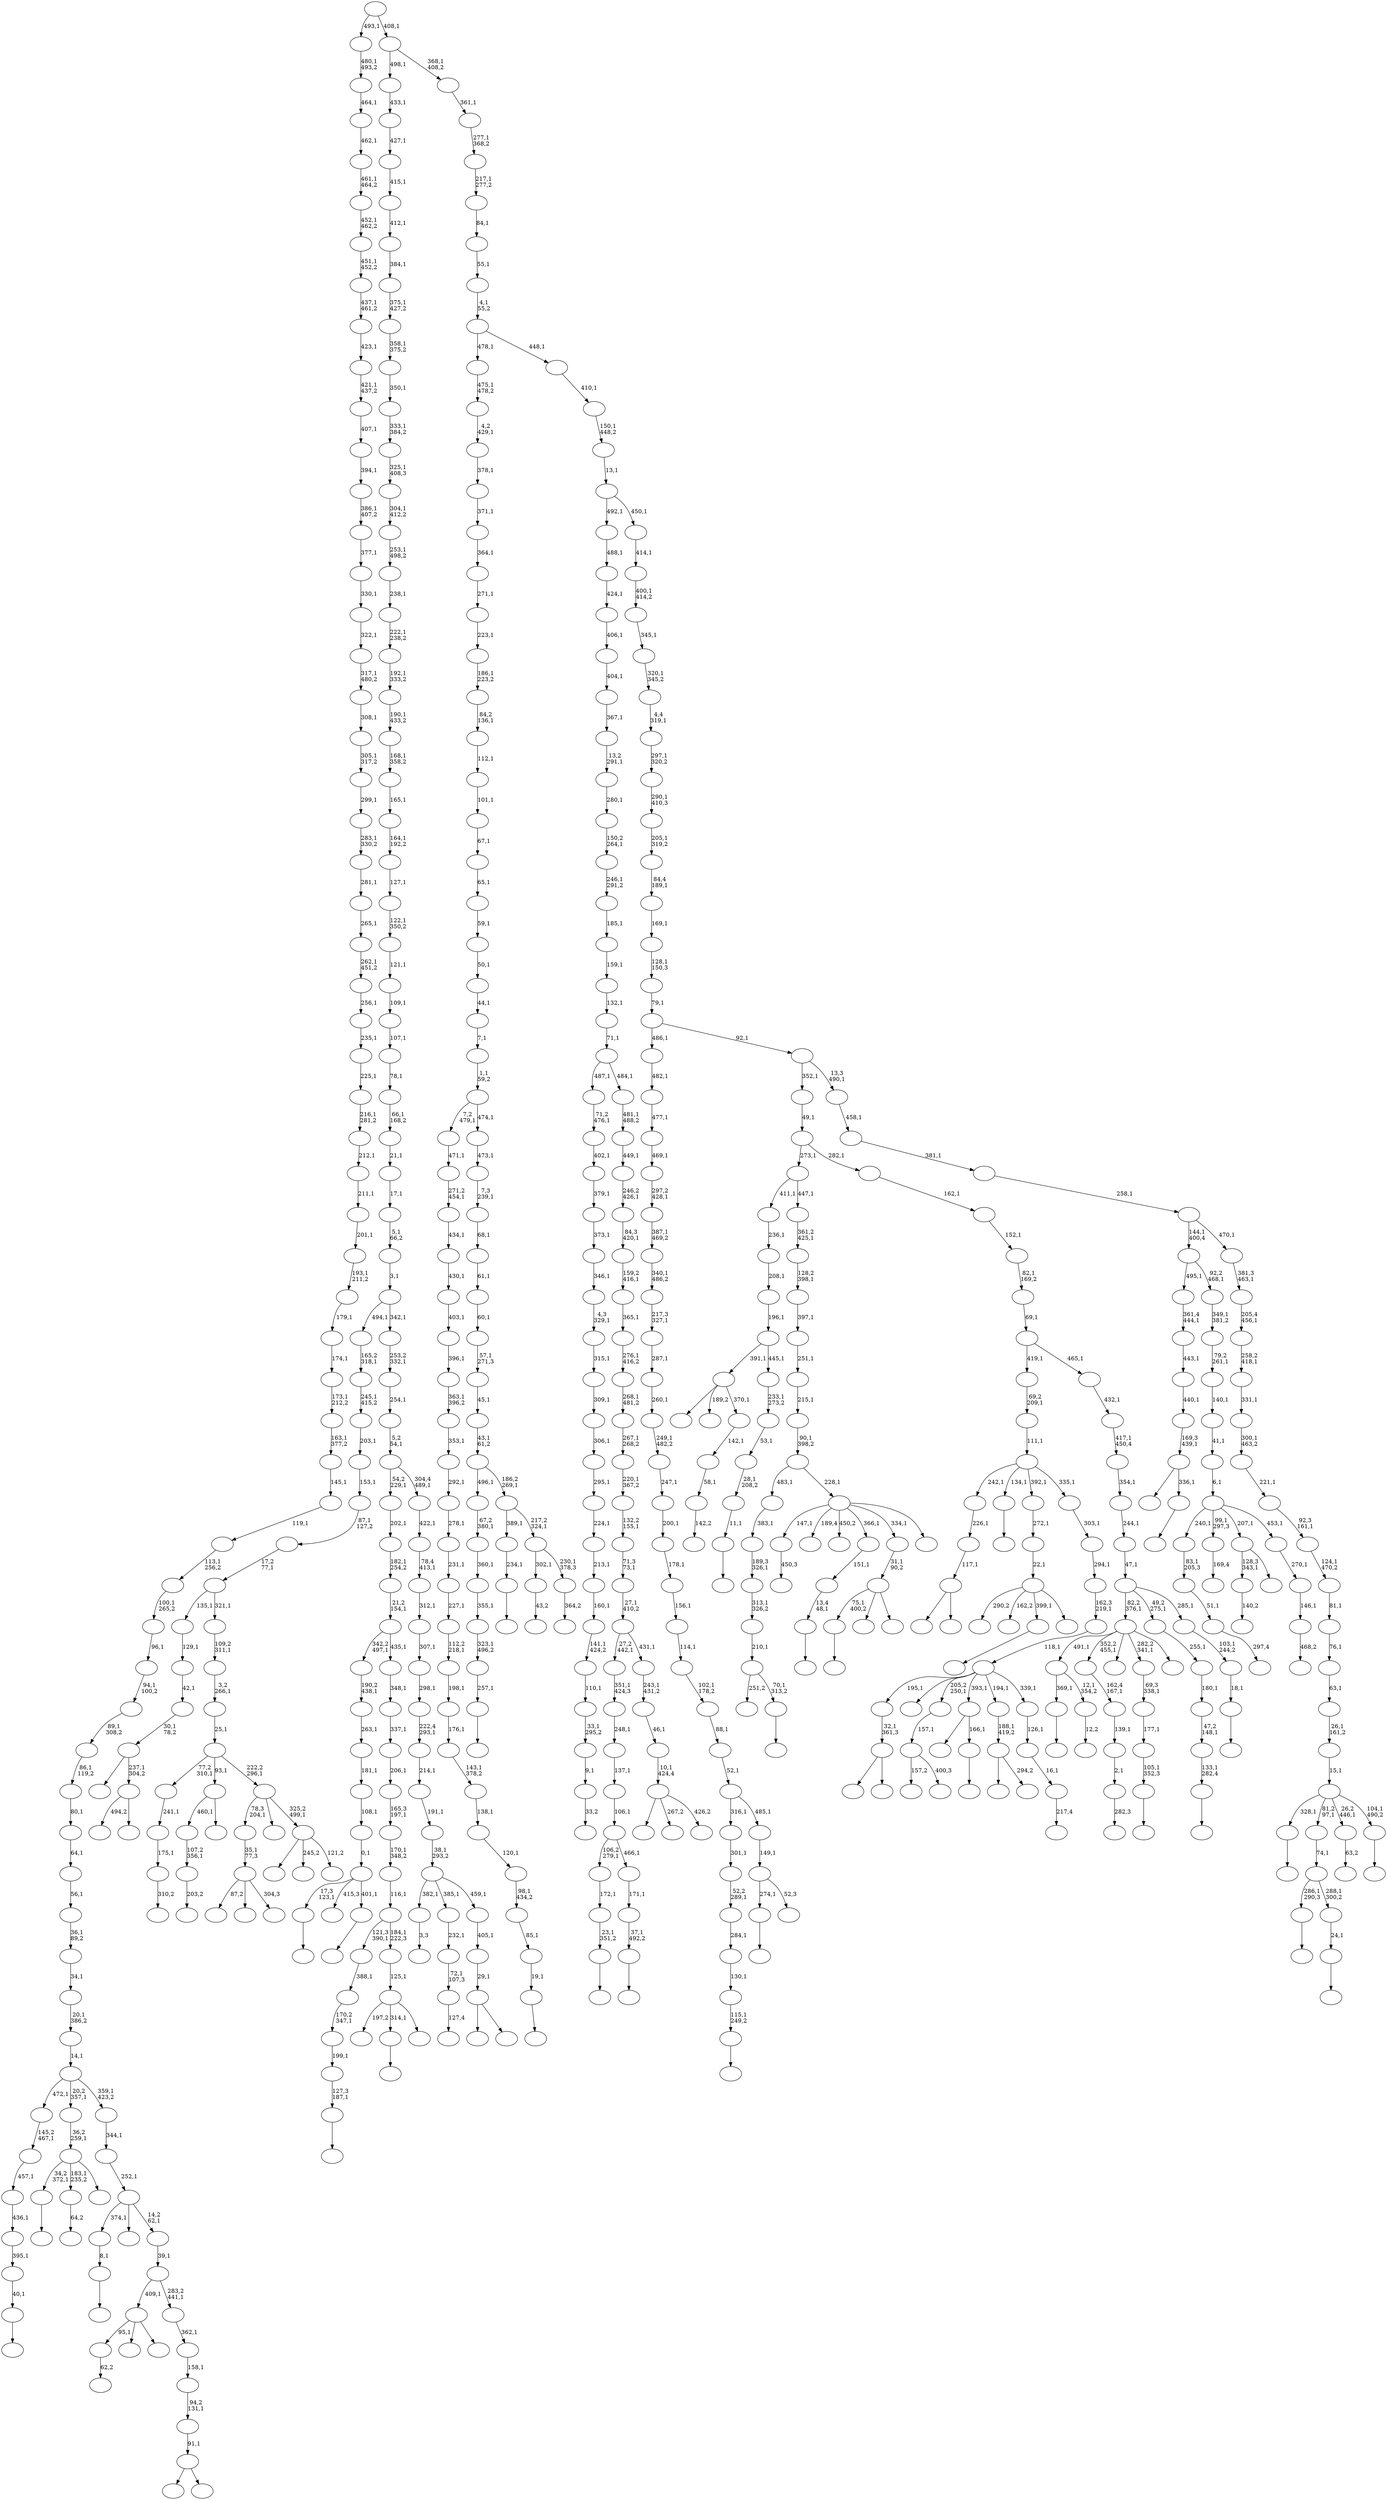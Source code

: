 digraph T {
	600 [label=""]
	599 [label=""]
	598 [label=""]
	597 [label=""]
	596 [label=""]
	595 [label=""]
	594 [label=""]
	593 [label=""]
	592 [label=""]
	591 [label=""]
	590 [label=""]
	589 [label=""]
	588 [label=""]
	587 [label=""]
	586 [label=""]
	585 [label=""]
	584 [label=""]
	583 [label=""]
	582 [label=""]
	581 [label=""]
	580 [label=""]
	579 [label=""]
	578 [label=""]
	577 [label=""]
	576 [label=""]
	575 [label=""]
	574 [label=""]
	573 [label=""]
	572 [label=""]
	571 [label=""]
	570 [label=""]
	569 [label=""]
	568 [label=""]
	567 [label=""]
	566 [label=""]
	565 [label=""]
	564 [label=""]
	563 [label=""]
	562 [label=""]
	561 [label=""]
	560 [label=""]
	559 [label=""]
	558 [label=""]
	557 [label=""]
	556 [label=""]
	555 [label=""]
	554 [label=""]
	553 [label=""]
	552 [label=""]
	551 [label=""]
	550 [label=""]
	549 [label=""]
	548 [label=""]
	547 [label=""]
	546 [label=""]
	545 [label=""]
	544 [label=""]
	543 [label=""]
	542 [label=""]
	541 [label=""]
	540 [label=""]
	539 [label=""]
	538 [label=""]
	537 [label=""]
	536 [label=""]
	535 [label=""]
	534 [label=""]
	533 [label=""]
	532 [label=""]
	531 [label=""]
	530 [label=""]
	529 [label=""]
	528 [label=""]
	527 [label=""]
	526 [label=""]
	525 [label=""]
	524 [label=""]
	523 [label=""]
	522 [label=""]
	521 [label=""]
	520 [label=""]
	519 [label=""]
	518 [label=""]
	517 [label=""]
	516 [label=""]
	515 [label=""]
	514 [label=""]
	513 [label=""]
	512 [label=""]
	511 [label=""]
	510 [label=""]
	509 [label=""]
	508 [label=""]
	507 [label=""]
	506 [label=""]
	505 [label=""]
	504 [label=""]
	503 [label=""]
	502 [label=""]
	501 [label=""]
	500 [label=""]
	499 [label=""]
	498 [label=""]
	497 [label=""]
	496 [label=""]
	495 [label=""]
	494 [label=""]
	493 [label=""]
	492 [label=""]
	491 [label=""]
	490 [label=""]
	489 [label=""]
	488 [label=""]
	487 [label=""]
	486 [label=""]
	485 [label=""]
	484 [label=""]
	483 [label=""]
	482 [label=""]
	481 [label=""]
	480 [label=""]
	479 [label=""]
	478 [label=""]
	477 [label=""]
	476 [label=""]
	475 [label=""]
	474 [label=""]
	473 [label=""]
	472 [label=""]
	471 [label=""]
	470 [label=""]
	469 [label=""]
	468 [label=""]
	467 [label=""]
	466 [label=""]
	465 [label=""]
	464 [label=""]
	463 [label=""]
	462 [label=""]
	461 [label=""]
	460 [label=""]
	459 [label=""]
	458 [label=""]
	457 [label=""]
	456 [label=""]
	455 [label=""]
	454 [label=""]
	453 [label=""]
	452 [label=""]
	451 [label=""]
	450 [label=""]
	449 [label=""]
	448 [label=""]
	447 [label=""]
	446 [label=""]
	445 [label=""]
	444 [label=""]
	443 [label=""]
	442 [label=""]
	441 [label=""]
	440 [label=""]
	439 [label=""]
	438 [label=""]
	437 [label=""]
	436 [label=""]
	435 [label=""]
	434 [label=""]
	433 [label=""]
	432 [label=""]
	431 [label=""]
	430 [label=""]
	429 [label=""]
	428 [label=""]
	427 [label=""]
	426 [label=""]
	425 [label=""]
	424 [label=""]
	423 [label=""]
	422 [label=""]
	421 [label=""]
	420 [label=""]
	419 [label=""]
	418 [label=""]
	417 [label=""]
	416 [label=""]
	415 [label=""]
	414 [label=""]
	413 [label=""]
	412 [label=""]
	411 [label=""]
	410 [label=""]
	409 [label=""]
	408 [label=""]
	407 [label=""]
	406 [label=""]
	405 [label=""]
	404 [label=""]
	403 [label=""]
	402 [label=""]
	401 [label=""]
	400 [label=""]
	399 [label=""]
	398 [label=""]
	397 [label=""]
	396 [label=""]
	395 [label=""]
	394 [label=""]
	393 [label=""]
	392 [label=""]
	391 [label=""]
	390 [label=""]
	389 [label=""]
	388 [label=""]
	387 [label=""]
	386 [label=""]
	385 [label=""]
	384 [label=""]
	383 [label=""]
	382 [label=""]
	381 [label=""]
	380 [label=""]
	379 [label=""]
	378 [label=""]
	377 [label=""]
	376 [label=""]
	375 [label=""]
	374 [label=""]
	373 [label=""]
	372 [label=""]
	371 [label=""]
	370 [label=""]
	369 [label=""]
	368 [label=""]
	367 [label=""]
	366 [label=""]
	365 [label=""]
	364 [label=""]
	363 [label=""]
	362 [label=""]
	361 [label=""]
	360 [label=""]
	359 [label=""]
	358 [label=""]
	357 [label=""]
	356 [label=""]
	355 [label=""]
	354 [label=""]
	353 [label=""]
	352 [label=""]
	351 [label=""]
	350 [label=""]
	349 [label=""]
	348 [label=""]
	347 [label=""]
	346 [label=""]
	345 [label=""]
	344 [label=""]
	343 [label=""]
	342 [label=""]
	341 [label=""]
	340 [label=""]
	339 [label=""]
	338 [label=""]
	337 [label=""]
	336 [label=""]
	335 [label=""]
	334 [label=""]
	333 [label=""]
	332 [label=""]
	331 [label=""]
	330 [label=""]
	329 [label=""]
	328 [label=""]
	327 [label=""]
	326 [label=""]
	325 [label=""]
	324 [label=""]
	323 [label=""]
	322 [label=""]
	321 [label=""]
	320 [label=""]
	319 [label=""]
	318 [label=""]
	317 [label=""]
	316 [label=""]
	315 [label=""]
	314 [label=""]
	313 [label=""]
	312 [label=""]
	311 [label=""]
	310 [label=""]
	309 [label=""]
	308 [label=""]
	307 [label=""]
	306 [label=""]
	305 [label=""]
	304 [label=""]
	303 [label=""]
	302 [label=""]
	301 [label=""]
	300 [label=""]
	299 [label=""]
	298 [label=""]
	297 [label=""]
	296 [label=""]
	295 [label=""]
	294 [label=""]
	293 [label=""]
	292 [label=""]
	291 [label=""]
	290 [label=""]
	289 [label=""]
	288 [label=""]
	287 [label=""]
	286 [label=""]
	285 [label=""]
	284 [label=""]
	283 [label=""]
	282 [label=""]
	281 [label=""]
	280 [label=""]
	279 [label=""]
	278 [label=""]
	277 [label=""]
	276 [label=""]
	275 [label=""]
	274 [label=""]
	273 [label=""]
	272 [label=""]
	271 [label=""]
	270 [label=""]
	269 [label=""]
	268 [label=""]
	267 [label=""]
	266 [label=""]
	265 [label=""]
	264 [label=""]
	263 [label=""]
	262 [label=""]
	261 [label=""]
	260 [label=""]
	259 [label=""]
	258 [label=""]
	257 [label=""]
	256 [label=""]
	255 [label=""]
	254 [label=""]
	253 [label=""]
	252 [label=""]
	251 [label=""]
	250 [label=""]
	249 [label=""]
	248 [label=""]
	247 [label=""]
	246 [label=""]
	245 [label=""]
	244 [label=""]
	243 [label=""]
	242 [label=""]
	241 [label=""]
	240 [label=""]
	239 [label=""]
	238 [label=""]
	237 [label=""]
	236 [label=""]
	235 [label=""]
	234 [label=""]
	233 [label=""]
	232 [label=""]
	231 [label=""]
	230 [label=""]
	229 [label=""]
	228 [label=""]
	227 [label=""]
	226 [label=""]
	225 [label=""]
	224 [label=""]
	223 [label=""]
	222 [label=""]
	221 [label=""]
	220 [label=""]
	219 [label=""]
	218 [label=""]
	217 [label=""]
	216 [label=""]
	215 [label=""]
	214 [label=""]
	213 [label=""]
	212 [label=""]
	211 [label=""]
	210 [label=""]
	209 [label=""]
	208 [label=""]
	207 [label=""]
	206 [label=""]
	205 [label=""]
	204 [label=""]
	203 [label=""]
	202 [label=""]
	201 [label=""]
	200 [label=""]
	199 [label=""]
	198 [label=""]
	197 [label=""]
	196 [label=""]
	195 [label=""]
	194 [label=""]
	193 [label=""]
	192 [label=""]
	191 [label=""]
	190 [label=""]
	189 [label=""]
	188 [label=""]
	187 [label=""]
	186 [label=""]
	185 [label=""]
	184 [label=""]
	183 [label=""]
	182 [label=""]
	181 [label=""]
	180 [label=""]
	179 [label=""]
	178 [label=""]
	177 [label=""]
	176 [label=""]
	175 [label=""]
	174 [label=""]
	173 [label=""]
	172 [label=""]
	171 [label=""]
	170 [label=""]
	169 [label=""]
	168 [label=""]
	167 [label=""]
	166 [label=""]
	165 [label=""]
	164 [label=""]
	163 [label=""]
	162 [label=""]
	161 [label=""]
	160 [label=""]
	159 [label=""]
	158 [label=""]
	157 [label=""]
	156 [label=""]
	155 [label=""]
	154 [label=""]
	153 [label=""]
	152 [label=""]
	151 [label=""]
	150 [label=""]
	149 [label=""]
	148 [label=""]
	147 [label=""]
	146 [label=""]
	145 [label=""]
	144 [label=""]
	143 [label=""]
	142 [label=""]
	141 [label=""]
	140 [label=""]
	139 [label=""]
	138 [label=""]
	137 [label=""]
	136 [label=""]
	135 [label=""]
	134 [label=""]
	133 [label=""]
	132 [label=""]
	131 [label=""]
	130 [label=""]
	129 [label=""]
	128 [label=""]
	127 [label=""]
	126 [label=""]
	125 [label=""]
	124 [label=""]
	123 [label=""]
	122 [label=""]
	121 [label=""]
	120 [label=""]
	119 [label=""]
	118 [label=""]
	117 [label=""]
	116 [label=""]
	115 [label=""]
	114 [label=""]
	113 [label=""]
	112 [label=""]
	111 [label=""]
	110 [label=""]
	109 [label=""]
	108 [label=""]
	107 [label=""]
	106 [label=""]
	105 [label=""]
	104 [label=""]
	103 [label=""]
	102 [label=""]
	101 [label=""]
	100 [label=""]
	99 [label=""]
	98 [label=""]
	97 [label=""]
	96 [label=""]
	95 [label=""]
	94 [label=""]
	93 [label=""]
	92 [label=""]
	91 [label=""]
	90 [label=""]
	89 [label=""]
	88 [label=""]
	87 [label=""]
	86 [label=""]
	85 [label=""]
	84 [label=""]
	83 [label=""]
	82 [label=""]
	81 [label=""]
	80 [label=""]
	79 [label=""]
	78 [label=""]
	77 [label=""]
	76 [label=""]
	75 [label=""]
	74 [label=""]
	73 [label=""]
	72 [label=""]
	71 [label=""]
	70 [label=""]
	69 [label=""]
	68 [label=""]
	67 [label=""]
	66 [label=""]
	65 [label=""]
	64 [label=""]
	63 [label=""]
	62 [label=""]
	61 [label=""]
	60 [label=""]
	59 [label=""]
	58 [label=""]
	57 [label=""]
	56 [label=""]
	55 [label=""]
	54 [label=""]
	53 [label=""]
	52 [label=""]
	51 [label=""]
	50 [label=""]
	49 [label=""]
	48 [label=""]
	47 [label=""]
	46 [label=""]
	45 [label=""]
	44 [label=""]
	43 [label=""]
	42 [label=""]
	41 [label=""]
	40 [label=""]
	39 [label=""]
	38 [label=""]
	37 [label=""]
	36 [label=""]
	35 [label=""]
	34 [label=""]
	33 [label=""]
	32 [label=""]
	31 [label=""]
	30 [label=""]
	29 [label=""]
	28 [label=""]
	27 [label=""]
	26 [label=""]
	25 [label=""]
	24 [label=""]
	23 [label=""]
	22 [label=""]
	21 [label=""]
	20 [label=""]
	19 [label=""]
	18 [label=""]
	17 [label=""]
	16 [label=""]
	15 [label=""]
	14 [label=""]
	13 [label=""]
	12 [label=""]
	11 [label=""]
	10 [label=""]
	9 [label=""]
	8 [label=""]
	7 [label=""]
	6 [label=""]
	5 [label=""]
	4 [label=""]
	3 [label=""]
	2 [label=""]
	1 [label=""]
	0 [label=""]
	599 -> 600 [label="450,3"]
	597 -> 598 [label=""]
	595 -> 596 [label="62,2"]
	591 -> 592 [label=""]
	588 -> 589 [label=""]
	584 -> 585 [label="3,3"]
	579 -> 580 [label=""]
	577 -> 578 [label="142,2"]
	576 -> 577 [label="58,1"]
	575 -> 576 [label="142,1"]
	574 -> 593 [label=""]
	574 -> 581 [label="189,2"]
	574 -> 575 [label="370,1"]
	572 -> 573 [label=""]
	571 -> 572 [label="8,1"]
	568 -> 569 [label="310,2"]
	567 -> 568 [label="175,1"]
	566 -> 567 [label="241,1"]
	563 -> 564 [label=""]
	560 -> 561 [label="33,2"]
	559 -> 560 [label="9,1"]
	558 -> 559 [label="33,1\n295,2"]
	557 -> 558 [label="110,1"]
	556 -> 557 [label="141,1\n424,2"]
	555 -> 556 [label="160,1"]
	554 -> 555 [label="213,1"]
	553 -> 554 [label="224,1"]
	552 -> 553 [label="295,1"]
	551 -> 552 [label="306,1"]
	550 -> 551 [label="309,1"]
	549 -> 550 [label="315,1"]
	548 -> 549 [label="4,3\n329,1"]
	547 -> 548 [label="346,1"]
	546 -> 547 [label="373,1"]
	545 -> 546 [label="379,1"]
	544 -> 545 [label="402,1"]
	543 -> 544 [label="71,2\n476,1"]
	541 -> 542 [label=""]
	540 -> 541 [label="257,1"]
	539 -> 540 [label="323,1\n496,2"]
	538 -> 539 [label="355,1"]
	537 -> 538 [label="360,1"]
	536 -> 537 [label="67,2\n380,1"]
	533 -> 534 [label=""]
	532 -> 533 [label="234,1"]
	530 -> 531 [label=""]
	528 -> 586 [label=""]
	528 -> 529 [label=""]
	527 -> 528 [label="117,1"]
	526 -> 527 [label="226,1"]
	524 -> 525 [label=""]
	522 -> 523 [label="12,2"]
	521 -> 524 [label="369,1"]
	521 -> 522 [label="12,1\n354,2"]
	517 -> 518 [label=""]
	516 -> 517 [label="24,1"]
	515 -> 588 [label="286,1\n290,3"]
	515 -> 516 [label="288,1\n300,2"]
	514 -> 515 [label="74,1"]
	511 -> 570 [label=""]
	511 -> 512 [label=""]
	510 -> 511 [label="32,1\n361,3"]
	507 -> 508 [label="64,2"]
	504 -> 505 [label="203,2"]
	503 -> 504 [label="107,2\n356,1"]
	500 -> 501 [label="297,4"]
	499 -> 500 [label="51,1"]
	498 -> 499 [label="83,1\n205,3"]
	495 -> 496 [label="43,2"]
	493 -> 494 [label="282,3"]
	492 -> 493 [label="2,1"]
	491 -> 492 [label="139,1"]
	490 -> 491 [label="162,4\n167,1"]
	487 -> 488 [label=""]
	485 -> 486 [label=""]
	484 -> 485 [label="23,1\n351,2"]
	483 -> 484 [label="172,1"]
	481 -> 482 [label="169,4"]
	479 -> 520 [label="87,2"]
	479 -> 513 [label=""]
	479 -> 480 [label="304,3"]
	478 -> 479 [label="35,1\n77,3"]
	476 -> 583 [label="157,2"]
	476 -> 477 [label="400,3"]
	475 -> 476 [label="157,1"]
	473 -> 474 [label="127,4"]
	472 -> 473 [label="72,1\n107,3"]
	471 -> 472 [label="232,1"]
	468 -> 469 [label=""]
	467 -> 468 [label="19,1"]
	466 -> 467 [label="85,1"]
	465 -> 466 [label="98,1\n434,2"]
	464 -> 465 [label="120,1"]
	463 -> 464 [label="138,1"]
	462 -> 463 [label="143,1\n378,2"]
	461 -> 462 [label="176,1"]
	460 -> 461 [label="198,1"]
	459 -> 460 [label="112,2\n218,1"]
	458 -> 459 [label="227,1"]
	457 -> 458 [label="231,1"]
	456 -> 457 [label="278,1"]
	455 -> 456 [label="292,1"]
	454 -> 455 [label="353,1"]
	453 -> 454 [label="363,1\n396,2"]
	452 -> 453 [label="396,1"]
	451 -> 452 [label="403,1"]
	450 -> 451 [label="430,1"]
	449 -> 450 [label="434,1"]
	448 -> 449 [label="271,2\n454,1"]
	447 -> 448 [label="471,1"]
	444 -> 445 [label=""]
	441 -> 442 [label=""]
	440 -> 441 [label="40,1"]
	439 -> 440 [label="395,1"]
	438 -> 439 [label="436,1"]
	437 -> 438 [label="457,1"]
	436 -> 437 [label="145,2\n467,1"]
	434 -> 590 [label="494,2"]
	434 -> 435 [label=""]
	433 -> 489 [label=""]
	433 -> 434 [label="237,1\n304,2"]
	432 -> 433 [label="30,1\n78,2"]
	431 -> 432 [label="42,1"]
	430 -> 431 [label="129,1"]
	428 -> 595 [label="95,1"]
	428 -> 562 [label=""]
	428 -> 429 [label=""]
	425 -> 426 [label="140,2"]
	423 -> 424 [label=""]
	422 -> 563 [label="17,3\n123,1"]
	422 -> 519 [label="415,3"]
	422 -> 423 [label="401,1"]
	421 -> 422 [label="0,1"]
	420 -> 421 [label="108,1"]
	419 -> 420 [label="181,1"]
	418 -> 419 [label="263,1"]
	417 -> 418 [label="190,2\n438,1"]
	414 -> 415 [label=""]
	413 -> 414 [label="11,1"]
	412 -> 413 [label="28,1\n208,2"]
	411 -> 412 [label="53,1"]
	410 -> 411 [label="233,1\n273,2"]
	409 -> 574 [label="391,1"]
	409 -> 410 [label="445,1"]
	408 -> 409 [label="196,1"]
	407 -> 408 [label="208,1"]
	406 -> 407 [label="236,1"]
	404 -> 405 [label=""]
	403 -> 404 [label="37,1\n492,2"]
	402 -> 403 [label="171,1"]
	401 -> 483 [label="106,2\n279,1"]
	401 -> 402 [label="466,1"]
	400 -> 401 [label="106,1"]
	399 -> 400 [label="137,1"]
	398 -> 399 [label="248,1"]
	397 -> 398 [label="351,1\n424,3"]
	394 -> 395 [label="63,2"]
	390 -> 425 [label="128,3\n343,1"]
	390 -> 391 [label=""]
	388 -> 389 [label=""]
	387 -> 506 [label=""]
	387 -> 388 [label="166,1"]
	385 -> 386 [label=""]
	384 -> 385 [label="127,3\n187,1"]
	383 -> 384 [label="199,1"]
	382 -> 383 [label="170,2\n347,1"]
	381 -> 382 [label="388,1"]
	379 -> 380 [label=""]
	378 -> 470 [label="251,2"]
	378 -> 379 [label="70,1\n313,2"]
	377 -> 378 [label="210,1"]
	376 -> 377 [label="313,1\n326,2"]
	375 -> 376 [label="189,3\n326,1"]
	374 -> 375 [label="383,1"]
	372 -> 373 [label="364,2"]
	371 -> 495 [label="302,1"]
	371 -> 372 [label="230,1\n378,3"]
	370 -> 532 [label="389,1"]
	370 -> 371 [label="217,2\n324,1"]
	369 -> 536 [label="496,1"]
	369 -> 370 [label="186,2\n269,1"]
	368 -> 369 [label="43,1\n61,2"]
	367 -> 368 [label="45,1"]
	366 -> 367 [label="57,1\n271,3"]
	365 -> 366 [label="60,1"]
	364 -> 365 [label="61,1"]
	363 -> 364 [label="68,1"]
	362 -> 363 [label="7,3\n239,1"]
	361 -> 362 [label="473,1"]
	360 -> 447 [label="7,2\n479,1"]
	360 -> 361 [label="474,1"]
	359 -> 360 [label="1,1\n59,2"]
	358 -> 359 [label="7,1"]
	357 -> 358 [label="44,1"]
	356 -> 357 [label="50,1"]
	355 -> 356 [label="59,1"]
	354 -> 355 [label="65,1"]
	353 -> 354 [label="67,1"]
	352 -> 353 [label="101,1"]
	351 -> 352 [label="112,1"]
	350 -> 351 [label="84,2\n136,1"]
	349 -> 350 [label="186,1\n223,2"]
	348 -> 349 [label="223,1"]
	347 -> 348 [label="271,1"]
	346 -> 347 [label="364,1"]
	345 -> 346 [label="371,1"]
	344 -> 345 [label="378,1"]
	343 -> 344 [label="4,2\n429,1"]
	342 -> 343 [label="475,1\n478,2"]
	339 -> 340 [label=""]
	338 -> 339 [label="13,4\n48,1"]
	337 -> 338 [label="151,1"]
	335 -> 336 [label=""]
	334 -> 335 [label="115,1\n249,2"]
	333 -> 334 [label="130,1"]
	332 -> 333 [label="284,1"]
	331 -> 332 [label="52,2\n289,1"]
	330 -> 331 [label="301,1"]
	328 -> 579 [label="34,2\n372,1"]
	328 -> 507 [label="183,1\n235,2"]
	328 -> 329 [label=""]
	327 -> 328 [label="36,2\n259,1"]
	325 -> 446 [label="197,2"]
	325 -> 444 [label="314,1"]
	325 -> 326 [label=""]
	324 -> 325 [label="125,1"]
	323 -> 381 [label="121,3\n390,1"]
	323 -> 324 [label="184,1\n222,3"]
	322 -> 323 [label="116,1"]
	321 -> 322 [label="170,1\n348,2"]
	320 -> 321 [label="165,3\n197,1"]
	319 -> 320 [label="206,1"]
	318 -> 319 [label="337,1"]
	317 -> 318 [label="348,1"]
	316 -> 417 [label="342,2\n497,1"]
	316 -> 317 [label="435,1"]
	315 -> 316 [label="21,2\n154,1"]
	314 -> 315 [label="182,1\n254,2"]
	313 -> 314 [label="202,1"]
	311 -> 312 [label=""]
	310 -> 311 [label="105,1\n352,3"]
	309 -> 310 [label="177,1"]
	308 -> 309 [label="69,3\n338,1"]
	305 -> 306 [label=""]
	303 -> 304 [label=""]
	302 -> 341 [label=""]
	302 -> 303 [label="336,1"]
	301 -> 302 [label="169,3\n439,1"]
	300 -> 301 [label="440,1"]
	299 -> 300 [label="443,1"]
	298 -> 299 [label="361,4\n444,1"]
	296 -> 503 [label="460,1"]
	296 -> 297 [label=""]
	294 -> 530 [label="274,1"]
	294 -> 295 [label="52,3"]
	293 -> 294 [label="149,1"]
	292 -> 330 [label="316,1"]
	292 -> 293 [label="485,1"]
	291 -> 292 [label="52,1"]
	290 -> 291 [label="88,1"]
	289 -> 290 [label="102,1\n178,2"]
	288 -> 289 [label="114,1"]
	287 -> 288 [label="156,1"]
	286 -> 287 [label="178,1"]
	285 -> 286 [label="200,1"]
	284 -> 285 [label="247,1"]
	283 -> 284 [label="249,1\n482,2"]
	282 -> 283 [label="260,1"]
	281 -> 282 [label="287,1"]
	280 -> 281 [label="217,3\n327,1"]
	279 -> 280 [label="340,1\n486,2"]
	278 -> 279 [label="387,1\n469,2"]
	277 -> 278 [label="297,2\n428,1"]
	276 -> 277 [label="469,1"]
	275 -> 276 [label="477,1"]
	274 -> 275 [label="482,1"]
	272 -> 427 [label=""]
	272 -> 307 [label="245,2"]
	272 -> 273 [label="121,2"]
	271 -> 478 [label="78,3\n204,1"]
	271 -> 416 [label=""]
	271 -> 272 [label="325,2\n499,1"]
	270 -> 566 [label="77,2\n310,1"]
	270 -> 296 [label="93,1"]
	270 -> 271 [label="222,2\n296,1"]
	269 -> 270 [label="25,1"]
	268 -> 269 [label="3,2\n266,1"]
	267 -> 268 [label="109,2\n311,1"]
	266 -> 430 [label="135,1"]
	266 -> 267 [label="321,1"]
	265 -> 266 [label="17,2\n77,1"]
	264 -> 265 [label="87,1\n127,2"]
	263 -> 264 [label="153,1"]
	262 -> 263 [label="203,1"]
	261 -> 262 [label="245,1\n415,2"]
	260 -> 261 [label="165,2\n318,1"]
	258 -> 594 [label="290,2"]
	258 -> 393 [label="162,2"]
	258 -> 305 [label="399,1"]
	258 -> 259 [label=""]
	257 -> 258 [label="22,1"]
	256 -> 257 [label="272,1"]
	254 -> 591 [label="75,1\n400,2"]
	254 -> 396 [label=""]
	254 -> 255 [label=""]
	253 -> 254 [label="31,1\n90,2"]
	251 -> 252 [label="468,2"]
	250 -> 251 [label="146,1"]
	249 -> 250 [label="270,1"]
	248 -> 498 [label="240,1"]
	248 -> 481 [label="99,1\n297,3"]
	248 -> 390 [label="207,1"]
	248 -> 249 [label="453,1"]
	247 -> 248 [label="6,1"]
	246 -> 247 [label="41,1"]
	245 -> 246 [label="140,1"]
	244 -> 245 [label="79,2\n261,1"]
	243 -> 244 [label="349,1\n381,2"]
	242 -> 298 [label="495,1"]
	242 -> 243 [label="92,2\n468,1"]
	240 -> 599 [label="147,1"]
	240 -> 582 [label="189,4"]
	240 -> 565 [label="450,2"]
	240 -> 337 [label="366,1"]
	240 -> 253 [label="334,1"]
	240 -> 241 [label=""]
	239 -> 374 [label="483,1"]
	239 -> 240 [label="228,1"]
	238 -> 239 [label="90,1\n398,2"]
	237 -> 238 [label="215,1"]
	236 -> 237 [label="251,1"]
	235 -> 236 [label="397,1"]
	234 -> 235 [label="128,2\n398,1"]
	233 -> 234 [label="361,2\n425,1"]
	232 -> 406 [label="411,1"]
	232 -> 233 [label="447,1"]
	230 -> 587 [label=""]
	230 -> 231 [label="294,2"]
	229 -> 230 [label="188,1\n419,2"]
	227 -> 228 [label="217,4"]
	226 -> 227 [label="16,1"]
	225 -> 226 [label="126,1"]
	224 -> 510 [label="195,1"]
	224 -> 497 [label=""]
	224 -> 475 [label="205,2\n250,1"]
	224 -> 387 [label="393,1"]
	224 -> 229 [label="194,1"]
	224 -> 225 [label="339,1"]
	223 -> 224 [label="118,1"]
	222 -> 223 [label="162,3\n219,1"]
	221 -> 222 [label="294,1"]
	220 -> 221 [label="303,1"]
	219 -> 526 [label="242,1"]
	219 -> 487 [label="134,1"]
	219 -> 256 [label="392,1"]
	219 -> 220 [label="335,1"]
	218 -> 219 [label="111,1"]
	217 -> 218 [label="69,2\n209,1"]
	215 -> 521 [label="491,1"]
	215 -> 490 [label="352,2\n455,1"]
	215 -> 392 [label=""]
	215 -> 308 [label="282,2\n341,1"]
	215 -> 216 [label=""]
	212 -> 213 [label=""]
	211 -> 212 [label="133,1\n282,4"]
	210 -> 211 [label="47,2\n148,1"]
	209 -> 210 [label="180,1"]
	208 -> 209 [label="255,1"]
	206 -> 207 [label=""]
	205 -> 206 [label="18,1"]
	204 -> 205 [label="103,1\n244,2"]
	203 -> 215 [label="82,2\n376,1"]
	203 -> 208 [label="49,2\n275,1"]
	203 -> 204 [label="285,1"]
	202 -> 203 [label="47,1"]
	201 -> 202 [label="244,1"]
	200 -> 201 [label="354,1"]
	199 -> 200 [label="417,1\n450,4"]
	198 -> 199 [label="432,1"]
	197 -> 217 [label="419,1"]
	197 -> 198 [label="465,1"]
	196 -> 197 [label="69,1"]
	195 -> 196 [label="82,1\n169,2"]
	194 -> 195 [label="152,1"]
	193 -> 194 [label="162,1"]
	192 -> 232 [label="273,1"]
	192 -> 193 [label="282,1"]
	191 -> 192 [label="49,1"]
	189 -> 535 [label=""]
	189 -> 502 [label="267,2"]
	189 -> 190 [label="426,2"]
	188 -> 189 [label="10,1\n424,4"]
	187 -> 188 [label="46,1"]
	186 -> 187 [label="243,1\n431,2"]
	185 -> 397 [label="27,2\n442,1"]
	185 -> 186 [label="431,1"]
	184 -> 185 [label="27,1\n410,2"]
	183 -> 184 [label="71,3\n73,1"]
	182 -> 183 [label="132,2\n155,1"]
	181 -> 182 [label="220,1\n367,2"]
	180 -> 181 [label="267,1\n268,2"]
	179 -> 180 [label="268,1\n481,2"]
	178 -> 179 [label="276,1\n416,2"]
	177 -> 178 [label="365,1"]
	176 -> 177 [label="159,2\n416,1"]
	175 -> 176 [label="84,3\n420,1"]
	174 -> 175 [label="246,2\n426,1"]
	173 -> 174 [label="449,1"]
	172 -> 173 [label="481,1\n488,2"]
	171 -> 543 [label="487,1"]
	171 -> 172 [label="484,1"]
	170 -> 171 [label="71,1"]
	169 -> 170 [label="132,1"]
	168 -> 169 [label="159,1"]
	167 -> 168 [label="185,1"]
	166 -> 167 [label="246,1\n291,2"]
	165 -> 166 [label="150,2\n264,1"]
	164 -> 165 [label="280,1"]
	163 -> 164 [label="13,2\n291,1"]
	162 -> 163 [label="367,1"]
	161 -> 162 [label="404,1"]
	160 -> 161 [label="406,1"]
	159 -> 160 [label="424,1"]
	158 -> 159 [label="488,1"]
	156 -> 443 [label=""]
	156 -> 157 [label=""]
	155 -> 156 [label="91,1"]
	154 -> 155 [label="94,2\n131,1"]
	153 -> 154 [label="158,1"]
	152 -> 153 [label="362,1"]
	151 -> 428 [label="409,1"]
	151 -> 152 [label="283,2\n441,1"]
	150 -> 151 [label="39,1"]
	149 -> 571 [label="374,1"]
	149 -> 214 [label=""]
	149 -> 150 [label="14,2\n62,1"]
	148 -> 149 [label="252,1"]
	147 -> 148 [label="344,1"]
	146 -> 436 [label="472,1"]
	146 -> 327 [label="20,2\n357,1"]
	146 -> 147 [label="359,1\n423,2"]
	145 -> 146 [label="14,1"]
	144 -> 145 [label="20,1\n386,2"]
	143 -> 144 [label="34,1"]
	142 -> 143 [label="36,1\n89,2"]
	141 -> 142 [label="56,1"]
	140 -> 141 [label="64,1"]
	139 -> 140 [label="80,1"]
	138 -> 139 [label="86,1\n119,2"]
	137 -> 138 [label="89,1\n308,2"]
	136 -> 137 [label="94,1\n100,2"]
	135 -> 136 [label="96,1"]
	134 -> 135 [label="100,1\n265,2"]
	133 -> 134 [label="113,1\n256,2"]
	132 -> 133 [label="119,1"]
	131 -> 132 [label="145,1"]
	130 -> 131 [label="163,1\n377,2"]
	129 -> 130 [label="173,1\n212,2"]
	128 -> 129 [label="174,1"]
	127 -> 128 [label="179,1"]
	126 -> 127 [label="193,1\n211,2"]
	125 -> 126 [label="201,1"]
	124 -> 125 [label="211,1"]
	123 -> 124 [label="212,1"]
	122 -> 123 [label="216,1\n281,2"]
	121 -> 122 [label="225,1"]
	120 -> 121 [label="235,1"]
	119 -> 120 [label="256,1"]
	118 -> 119 [label="262,1\n451,2"]
	117 -> 118 [label="265,1"]
	116 -> 117 [label="281,1"]
	115 -> 116 [label="283,1\n330,2"]
	114 -> 115 [label="299,1"]
	113 -> 114 [label="305,1\n317,2"]
	112 -> 113 [label="308,1"]
	111 -> 112 [label="317,1\n480,2"]
	110 -> 111 [label="322,1"]
	109 -> 110 [label="330,1"]
	108 -> 109 [label="377,1"]
	107 -> 108 [label="386,1\n407,2"]
	106 -> 107 [label="394,1"]
	105 -> 106 [label="407,1"]
	104 -> 105 [label="421,1\n437,2"]
	103 -> 104 [label="423,1"]
	102 -> 103 [label="437,1\n461,2"]
	101 -> 102 [label="451,1\n452,2"]
	100 -> 101 [label="452,1\n462,2"]
	99 -> 100 [label="461,1\n464,2"]
	98 -> 99 [label="462,1"]
	97 -> 98 [label="464,1"]
	96 -> 97 [label="480,1\n493,2"]
	94 -> 509 [label=""]
	94 -> 95 [label=""]
	93 -> 94 [label="29,1"]
	92 -> 93 [label="405,1"]
	91 -> 584 [label="382,1"]
	91 -> 471 [label="385,1"]
	91 -> 92 [label="459,1"]
	90 -> 91 [label="38,1\n293,2"]
	89 -> 90 [label="191,1"]
	88 -> 89 [label="214,1"]
	87 -> 88 [label="222,4\n293,1"]
	86 -> 87 [label="298,1"]
	85 -> 86 [label="307,1"]
	84 -> 85 [label="312,1"]
	83 -> 84 [label="78,4\n413,1"]
	82 -> 83 [label="422,1"]
	81 -> 313 [label="54,2\n229,1"]
	81 -> 82 [label="304,4\n489,1"]
	80 -> 81 [label="5,2\n54,1"]
	79 -> 80 [label="254,1"]
	78 -> 79 [label="253,2\n332,1"]
	77 -> 260 [label="494,1"]
	77 -> 78 [label="342,1"]
	76 -> 77 [label="3,1"]
	75 -> 76 [label="5,1\n66,2"]
	74 -> 75 [label="17,1"]
	73 -> 74 [label="21,1"]
	72 -> 73 [label="66,1\n168,2"]
	71 -> 72 [label="78,1"]
	70 -> 71 [label="107,1"]
	69 -> 70 [label="109,1"]
	68 -> 69 [label="121,1"]
	67 -> 68 [label="122,1\n350,2"]
	66 -> 67 [label="127,1"]
	65 -> 66 [label="164,1\n192,2"]
	64 -> 65 [label="165,1"]
	63 -> 64 [label="168,1\n358,2"]
	62 -> 63 [label="190,1\n433,2"]
	61 -> 62 [label="192,1\n333,2"]
	60 -> 61 [label="222,1\n238,2"]
	59 -> 60 [label="238,1"]
	58 -> 59 [label="253,1\n498,2"]
	57 -> 58 [label="304,1\n412,2"]
	56 -> 57 [label="325,1\n408,3"]
	55 -> 56 [label="333,1\n384,2"]
	54 -> 55 [label="350,1"]
	53 -> 54 [label="358,1\n375,2"]
	52 -> 53 [label="375,1\n427,2"]
	51 -> 52 [label="384,1"]
	50 -> 51 [label="412,1"]
	49 -> 50 [label="415,1"]
	48 -> 49 [label="427,1"]
	47 -> 48 [label="433,1"]
	45 -> 46 [label=""]
	44 -> 597 [label="328,1"]
	44 -> 514 [label="81,2\n97,1"]
	44 -> 394 [label="26,2\n446,1"]
	44 -> 45 [label="104,1\n490,2"]
	43 -> 44 [label="15,1"]
	42 -> 43 [label="26,1\n161,2"]
	41 -> 42 [label="63,1"]
	40 -> 41 [label="76,1"]
	39 -> 40 [label="81,1"]
	38 -> 39 [label="124,1\n470,2"]
	37 -> 38 [label="92,3\n161,1"]
	36 -> 37 [label="221,1"]
	35 -> 36 [label="300,1\n463,2"]
	34 -> 35 [label="331,1"]
	33 -> 34 [label="258,2\n418,1"]
	32 -> 33 [label="205,4\n456,1"]
	31 -> 32 [label="381,3\n463,1"]
	30 -> 242 [label="144,1\n400,4"]
	30 -> 31 [label="470,1"]
	29 -> 30 [label="258,1"]
	28 -> 29 [label="381,1"]
	27 -> 28 [label="458,1"]
	26 -> 191 [label="352,1"]
	26 -> 27 [label="13,3\n490,1"]
	25 -> 274 [label="486,1"]
	25 -> 26 [label="92,1"]
	24 -> 25 [label="79,1"]
	23 -> 24 [label="128,1\n150,3"]
	22 -> 23 [label="169,1"]
	21 -> 22 [label="84,4\n189,1"]
	20 -> 21 [label="205,1\n319,2"]
	19 -> 20 [label="290,1\n410,3"]
	18 -> 19 [label="297,1\n320,2"]
	17 -> 18 [label="4,4\n319,1"]
	16 -> 17 [label="320,1\n345,2"]
	15 -> 16 [label="345,1"]
	14 -> 15 [label="400,1\n414,2"]
	13 -> 14 [label="414,1"]
	12 -> 158 [label="492,1"]
	12 -> 13 [label="450,1"]
	11 -> 12 [label="13,1"]
	10 -> 11 [label="150,1\n448,2"]
	9 -> 10 [label="410,1"]
	8 -> 342 [label="478,1"]
	8 -> 9 [label="448,1"]
	7 -> 8 [label="4,1\n55,2"]
	6 -> 7 [label="55,1"]
	5 -> 6 [label="84,1"]
	4 -> 5 [label="217,1\n277,2"]
	3 -> 4 [label="277,1\n368,2"]
	2 -> 3 [label="361,1"]
	1 -> 47 [label="498,1"]
	1 -> 2 [label="368,1\n408,2"]
	0 -> 96 [label="493,1"]
	0 -> 1 [label="408,1"]
}
